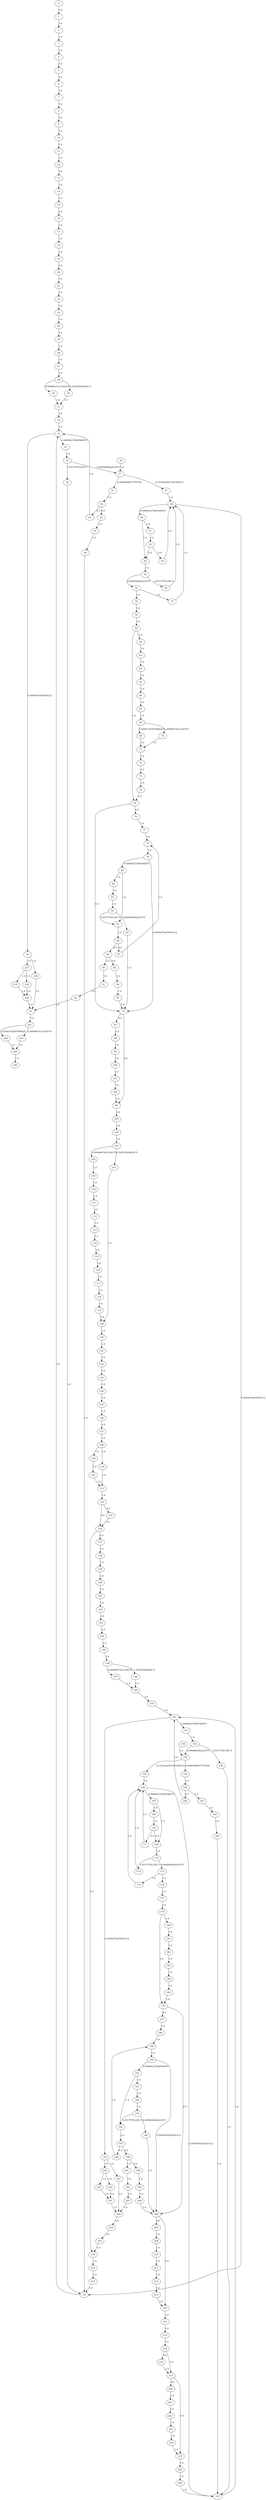 digraph {
	0 -> 1[label= "1.0"];
	1 -> 2[label= "1.0"];
	2 -> 3[label= "1.0"];
	3 -> 4[label= "1.0"];
	4 -> 5[label= "1.0"];
	5 -> 6[label= "1.0"];
	6 -> 7[label= "1.0"];
	7 -> 8[label= "1.0"];
	8 -> 9[label= "1.0"];
	9 -> 10[label= "1.0"];
	10 -> 11[label= "1.0"];
	11 -> 12[label= "1.0"];
	12 -> 13[label= "1.0"];
	13 -> 14[label= "1.0"];
	14 -> 15[label= "1.0"];
	15 -> 16[label= "1.0"];
	16 -> 17[label= "1.0"];
	17 -> 18[label= "1.0"];
	18 -> 19[label= "1.0"];
	19 -> 20[label= "1.0"];
	20 -> 21[label= "1.0"];
	21 -> 22[label= "1.0"];
	22 -> 23[label= "1.0"];
	23 -> 24[label= "1.0"];
	24 -> 25[label= "1.0"];
	25 -> 26[label= "1.0"];
	26 -> 27[label= "1.0"];
	27 -> 28[label= "1.0"];
	28 -> 29[label= "0.9999847412109375"];
	28 -> 30[label= "1.52587890625E-5"];
	30 -> 31[label= "1.0"];
	29 -> 31[label= "1.0"];
	31 -> 32[label= "1.0"];
	32 -> 33[label= "1.0"];
	33 -> 34[label= "0.5000076293945312"];
	33 -> 35[label= "0.49999237060546875"];
	35 -> 36[label= "1.0"];
	36 -> 37[label= "0.999969482421875"];
	36 -> 38[label= "3.0517578125E-5"];
	38 -> 39[label= "1.0"];
	40 -> 37[label= "1.0"];
	41 -> 42[label= "1.0"];
	42 -> 43[label= "0.5"];
	42 -> 44[label= "0.5"];
	44 -> 33[label= "1.0"];
	43 -> 45[label= "1.0"];
	45 -> 46[label= "1.0"];
	46 -> 39[label= "1.0"];
	47 -> 48[label= "1.0"];
	48 -> 39[label= "0.5000076293945312"];
	48 -> 49[label= "0.49999237060546875"];
	49 -> 50[label= "1.0"];
	49 -> 51[label= "1.0"];
	51 -> 52[label= "1.0"];
	52 -> 50[label= "0.5"];
	52 -> 53[label= "0.5"];
	53 -> 48[label= "1.0"];
	50 -> 54[label= "1.0"];
	54 -> 55[label= "0.999969482421875"];
	54 -> 56[label= "3.0517578125E-5"];
	56 -> 48[label= "1.0"];
	55 -> 57[label= "1.0"];
	55 -> 58[label= "1.0"];
	58 -> 59[label= "1.0"];
	59 -> 60[label= "1.0"];
	60 -> 61[label= "1.0"];
	60 -> 62[label= "1.0"];
	62 -> 63[label= "1.0"];
	63 -> 64[label= "1.0"];
	64 -> 65[label= "1.0"];
	65 -> 66[label= "1.0"];
	66 -> 67[label= "1.0"];
	67 -> 68[label= "1.0"];
	68 -> 69[label= "0.5000152587890625"];
	68 -> 70[label= "0.4999847412109375"];
	70 -> 71[label= "1.0"];
	69 -> 71[label= "1.0"];
	71 -> 72[label= "1.0"];
	72 -> 73[label= "1.0"];
	73 -> 74[label= "1.0"];
	74 -> 61[label= "1.0"];
	61 -> 75[label= "0.5"];
	61 -> 76[label= "0.5"];
	76 -> 77[label= "1.0"];
	77 -> 78[label= "1.0"];
	78 -> 79[label= "1.0"];
	79 -> 75[label= "0.5000076293945312"];
	79 -> 80[label= "0.49999237060546875"];
	80 -> 81[label= "1.0"];
	80 -> 82[label= "1.0"];
	82 -> 83[label= "1.0"];
	83 -> 84[label= "1.0"];
	84 -> 81[label= "3.0517578125E-5"];
	84 -> 85[label= "0.999969482421875"];
	85 -> 75[label= "1.0"];
	81 -> 86[label= "1.0"];
	86 -> 87[label= "0.5"];
	86 -> 88[label= "0.5"];
	88 -> 89[label= "0.0"];
	88 -> 90[label= "1.0"];
	90 -> 91[label= "1.0"];
	91 -> 92[label= "1.0"];
	92 -> 93[label= "1.0"];
	89 -> 94[label= "1.0"];
	94 -> 95[label= "1.0"];
	95 -> 75[label= "1.0"];
	87 -> 78[label= "1.0"];
	75 -> 96[label= "0.5"];
	75 -> 97[label= "0.5"];
	97 -> 98[label= "1.0"];
	98 -> 99[label= "1.0"];
	99 -> 100[label= "1.0"];
	100 -> 101[label= "1.0"];
	101 -> 102[label= "1.0"];
	102 -> 96[label= "1.0"];
	96 -> 103[label= "1.0"];
	103 -> 104[label= "1.0"];
	104 -> 105[label= "1.0"];
	105 -> 106[label= "0.9999847412109375"];
	105 -> 107[label= "1.52587890625E-5"];
	107 -> 108[label= "1.0"];
	106 -> 109[label= "1.0"];
	109 -> 110[label= "1.0"];
	110 -> 111[label= "1.0"];
	111 -> 112[label= "1.0"];
	112 -> 113[label= "1.0"];
	113 -> 114[label= "1.0"];
	114 -> 115[label= "1.0"];
	115 -> 116[label= "1.0"];
	116 -> 117[label= "1.0"];
	117 -> 118[label= "1.0"];
	118 -> 119[label= "1.0"];
	119 -> 108[label= "1.0"];
	108 -> 120[label= "1.0"];
	120 -> 121[label= "1.0"];
	121 -> 122[label= "1.0"];
	122 -> 123[label= "1.0"];
	123 -> 124[label= "1.0"];
	124 -> 125[label= "1.0"];
	125 -> 126[label= "1.0"];
	126 -> 127[label= "1.0"];
	127 -> 128[label= "1.0"];
	128 -> 129[label= "1.0"];
	128 -> 130[label= "1.0"];
	130 -> 131[label= "1.0"];
	129 -> 132[label= "1.0"];
	132 -> 131[label= "1.0"];
	131 -> 133[label= "1.0"];
	133 -> 134[label= "0.5"];
	133 -> 135[label= "0.5"];
	135 -> 134[label= "1.0"];
	134 -> 136[label= "0.5"];
	134 -> 137[label= "0.5"];
	137 -> 138[label= "1.0"];
	138 -> 139[label= "1.0"];
	139 -> 140[label= "1.0"];
	140 -> 141[label= "1.0"];
	141 -> 142[label= "1.0"];
	142 -> 143[label= "1.0"];
	143 -> 144[label= "1.0"];
	144 -> 145[label= "1.0"];
	145 -> 146[label= "1.0"];
	146 -> 147[label= "0.9999847412109375"];
	146 -> 148[label= "1.52587890625E-5"];
	148 -> 149[label= "1.0"];
	147 -> 149[label= "1.0"];
	149 -> 150[label= "1.0"];
	150 -> 151[label= "1.0"];
	151 -> 152[label= "0.5000076293945312"];
	151 -> 153[label= "0.49999237060546875"];
	153 -> 154[label= "1.0"];
	154 -> 155[label= "0.999969482421875"];
	154 -> 156[label= "3.0517578125E-5"];
	156 -> 157[label= "1.0"];
	158 -> 155[label= "1.0"];
	159 -> 160[label= "1.0"];
	160 -> 161[label= "0.5"];
	160 -> 162[label= "0.5"];
	162 -> 151[label= "1.0"];
	161 -> 163[label= "1.0"];
	163 -> 164[label= "1.0"];
	164 -> 157[label= "1.0"];
	165 -> 166[label= "1.0"];
	166 -> 157[label= "0.5000076293945312"];
	166 -> 167[label= "0.49999237060546875"];
	167 -> 168[label= "1.0"];
	167 -> 169[label= "1.0"];
	169 -> 170[label= "1.0"];
	170 -> 168[label= "0.5"];
	170 -> 171[label= "0.5"];
	171 -> 166[label= "1.0"];
	168 -> 172[label= "1.0"];
	172 -> 173[label= "0.999969482421875"];
	172 -> 174[label= "3.0517578125E-5"];
	174 -> 166[label= "1.0"];
	173 -> 175[label= "1.0"];
	173 -> 176[label= "1.0"];
	176 -> 177[label= "1.0"];
	177 -> 178[label= "1.0"];
	178 -> 179[label= "1.0"];
	178 -> 180[label= "1.0"];
	180 -> 181[label= "1.0"];
	181 -> 182[label= "1.0"];
	182 -> 183[label= "1.0"];
	183 -> 184[label= "1.0"];
	184 -> 185[label= "1.0"];
	185 -> 179[label= "1.0"];
	179 -> 186[label= "0.5"];
	179 -> 187[label= "0.5"];
	187 -> 188[label= "1.0"];
	188 -> 189[label= "1.0"];
	189 -> 190[label= "1.0"];
	190 -> 186[label= "0.5000076293945312"];
	190 -> 191[label= "0.49999237060546875"];
	191 -> 192[label= "1.0"];
	191 -> 193[label= "1.0"];
	193 -> 194[label= "1.0"];
	194 -> 195[label= "1.0"];
	195 -> 192[label= "3.0517578125E-5"];
	195 -> 196[label= "0.999969482421875"];
	196 -> 186[label= "1.0"];
	192 -> 197[label= "1.0"];
	197 -> 198[label= "0.5"];
	197 -> 199[label= "0.5"];
	199 -> 200[label= "0.0"];
	199 -> 201[label= "1.0"];
	201 -> 202[label= "1.0"];
	202 -> 203[label= "1.0"];
	203 -> 204[label= "1.0"];
	200 -> 205[label= "1.0"];
	205 -> 206[label= "1.0"];
	206 -> 186[label= "1.0"];
	198 -> 189[label= "1.0"];
	186 -> 207[label= "0.5"];
	186 -> 208[label= "0.5"];
	208 -> 209[label= "1.0"];
	209 -> 210[label= "1.0"];
	210 -> 211[label= "1.0"];
	211 -> 212[label= "1.0"];
	212 -> 213[label= "1.0"];
	213 -> 207[label= "1.0"];
	207 -> 214[label= "1.0"];
	214 -> 215[label= "1.0"];
	215 -> 216[label= "1.0"];
	216 -> 217[label= "0.5"];
	216 -> 218[label= "0.5"];
	218 -> 217[label= "1.0"];
	217 -> 219[label= "0.5"];
	217 -> 220[label= "0.5"];
	220 -> 221[label= "1.0"];
	221 -> 222[label= "1.0"];
	222 -> 223[label= "1.0"];
	223 -> 224[label= "1.0"];
	224 -> 219[label= "1.0"];
	219 -> 225[label= "1.0"];
	225 -> 226[label= "1.0"];
	226 -> 157[label= "1.0"];
	175 -> 166[label= "1.0"];
	157 -> 151[label= "1.0"];
	152 -> 227[label= "1.0"];
	152 -> 228[label= "1.0"];
	228 -> 229[label= "1.0"];
	228 -> 230[label= "1.0"];
	230 -> 231[label= "1.0"];
	229 -> 231[label= "1.0"];
	231 -> 204[label= "1.0"];
	227 -> 204[label= "1.0"];
	204 -> 232[label= "1.0"];
	232 -> 233[label= "1.0"];
	233 -> 136[label= "1.0"];
	136 -> 234[label= "1.0"];
	234 -> 235[label= "1.0"];
	235 -> 39[label= "1.0"];
	57 -> 48[label= "1.0"];
	39 -> 33[label= "1.0"];
	34 -> 236[label= "1.0"];
	34 -> 237[label= "1.0"];
	237 -> 238[label= "1.0"];
	237 -> 239[label= "1.0"];
	239 -> 240[label= "1.0"];
	238 -> 240[label= "1.0"];
	240 -> 93[label= "1.0"];
	236 -> 93[label= "1.0"];
	93 -> 241[label= "1.0"];
	241 -> 242[label= "0.5000152587890625"];
	241 -> 243[label= "0.4999847412109375"];
	243 -> 244[label= "1.0"];
	242 -> 244[label= "1.0"];
	244 -> 245[label= "1.0"];
	37 -> 47[label= "6.1034224927425385E-5"];
	37 -> 41[label= "0.9999389657750726"];
	155 -> 165[label= "6.1034224927425385E-5"];
	155 -> 159[label= "0.9999389657750726"];
}
